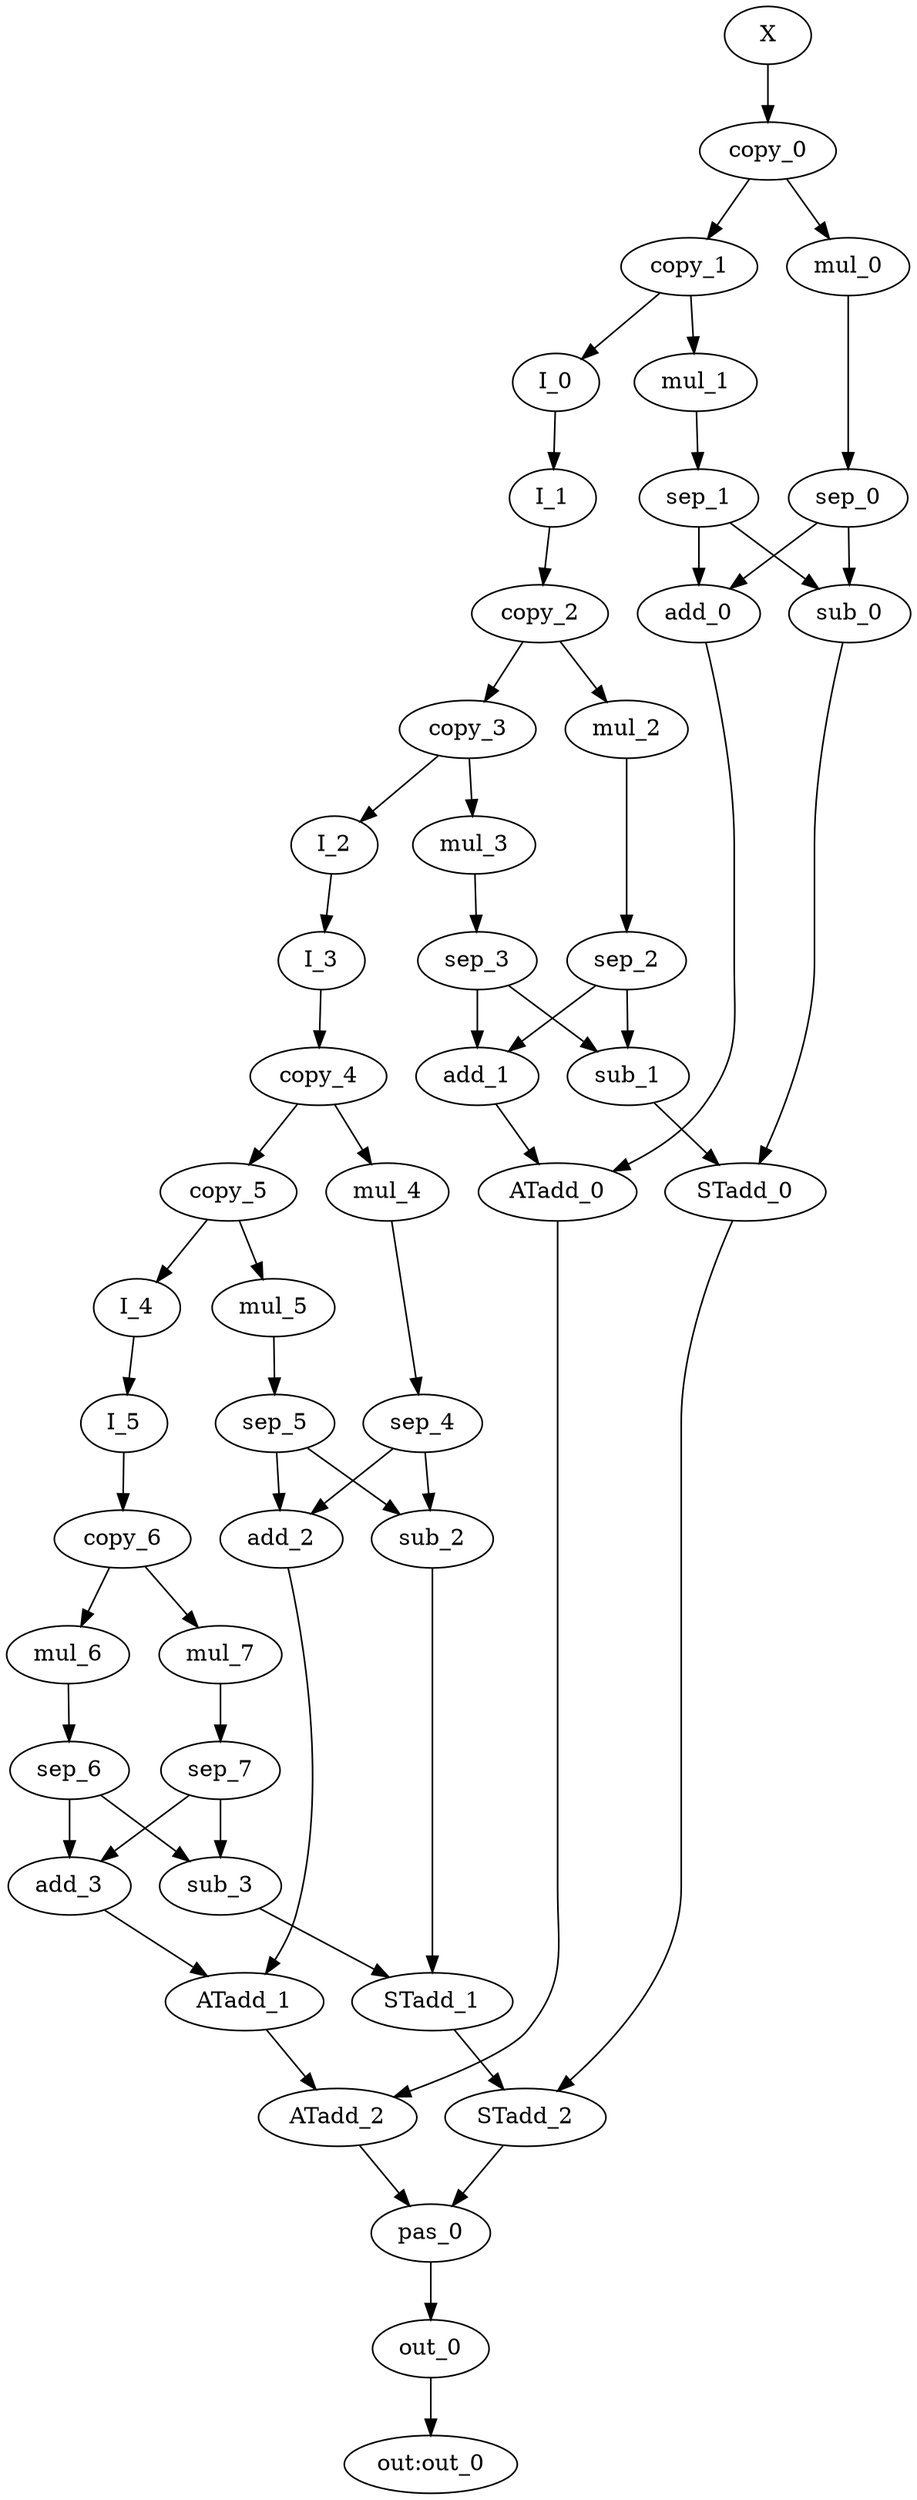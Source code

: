 strict digraph "Cplx8" {
sub_1 [label=sub_1];
ATadd_2 [label=ATadd_2];
copy_2 [label=copy_2];
mul_1 [label=mul_1];
sub_3 [label=sub_3];
copy_6 [label=copy_6];
add_1 [label=add_1];
add_2 [label=add_2];
STadd_2 [label=STadd_2];
sep_6 [label=sep_6];
add_3 [label=add_3];
sep_3 [label=sep_3];
sep_4 [label=sep_4];
sep_2 [label=sep_2];
copy_5 [label=copy_5];
sep_0 [label=sep_0];
STadd_1 [label=STadd_1];
I_3 [label=I_3];
mul_5 [label=mul_5];
mul_6 [label=mul_6];
sep_7 [label=sep_7];
STadd_0 [label=STadd_0];
sep_1 [label=sep_1];
I_0 [label=I_0];
copy_1 [label=copy_1];
mul_0 [label=mul_0];
I_2 [label=I_2];
ATadd_0 [label=ATadd_0];
out_0 [label=out_0];
sep_5 [label=sep_5];
ATadd_1 [label=ATadd_1];
add_0 [label=add_0];
I_4 [label=I_4];
pas_0 [label=pas_0];
copy_0 [label=copy_0];
I_5 [label=I_5];
mul_7 [label=mul_7];
copy_3 [label=copy_3];
I_1 [label=I_1];
mul_4 [label=mul_4];
sub_0 [label=sub_0];
sub_2 [label=sub_2];
mul_2 [label=mul_2];
mul_3 [label=mul_3];
copy_4 [label=copy_4];
X [label=X];
"out:out_0";
sub_1 -> STadd_0  [name=46];
ATadd_2 -> pas_0  [name=47];
copy_2 -> copy_3  [name=57];
copy_2 -> mul_2  [name=59];
mul_1 -> sep_1  [name=42];
sub_3 -> STadd_1  [name=10];
copy_6 -> mul_6  [name=22];
copy_6 -> mul_7  [name=25];
add_1 -> ATadd_0  [name=20];
add_2 -> ATadd_1  [name=17];
STadd_2 -> pas_0  [name=41];
sep_6 -> sub_3  [name=5];
sep_6 -> add_3  [name=54];
add_3 -> ATadd_1  [name=40];
sep_3 -> sub_1  [name=35];
sep_3 -> add_1  [name=56];
sep_4 -> add_2  [name=7];
sep_4 -> sub_2  [name=23];
sep_2 -> add_1  [name=1];
sep_2 -> sub_1  [name=43];
copy_5 -> mul_5  [name=29];
copy_5 -> I_4  [name=34];
sep_0 -> add_0  [name=24];
sep_0 -> sub_0  [name=39];
STadd_1 -> STadd_2  [name=33];
I_3 -> copy_4  [name=38];
mul_5 -> sep_5  [name=28];
mul_6 -> sep_6  [name=9];
sep_7 -> sub_3  [name=8];
sep_7 -> add_3  [name=53];
STadd_0 -> STadd_2  [name=0];
sep_1 -> add_0  [name=13];
sep_1 -> sub_0  [name=50];
I_0 -> I_1  [name=21];
copy_1 -> mul_1  [name=11];
copy_1 -> I_0  [name=18];
mul_0 -> sep_0  [name=48];
I_2 -> I_3  [name=31];
ATadd_0 -> ATadd_2  [name=36];
out_0 -> "out:out_0";
sep_5 -> sub_2  [name=27];
sep_5 -> add_2  [name=58];
ATadd_1 -> ATadd_2  [name=12];
add_0 -> ATadd_0  [name=44];
I_4 -> I_5  [name=4];
pas_0 -> out_0  [name=6];
copy_0 -> copy_1  [name=14];
copy_0 -> mul_0  [name=49];
I_5 -> copy_6  [name=16];
mul_7 -> sep_7  [name=26];
copy_3 -> mul_3  [name=2];
copy_3 -> I_2  [name=15];
I_1 -> copy_2  [name=32];
mul_4 -> sep_4  [name=52];
sub_0 -> STadd_0  [name=19];
sub_2 -> STadd_1  [name=51];
mul_2 -> sep_2  [name=3];
mul_3 -> sep_3  [name=45];
copy_4 -> copy_5  [name=30];
copy_4 -> mul_4  [name=37];
X -> copy_0  [name=55];
}
